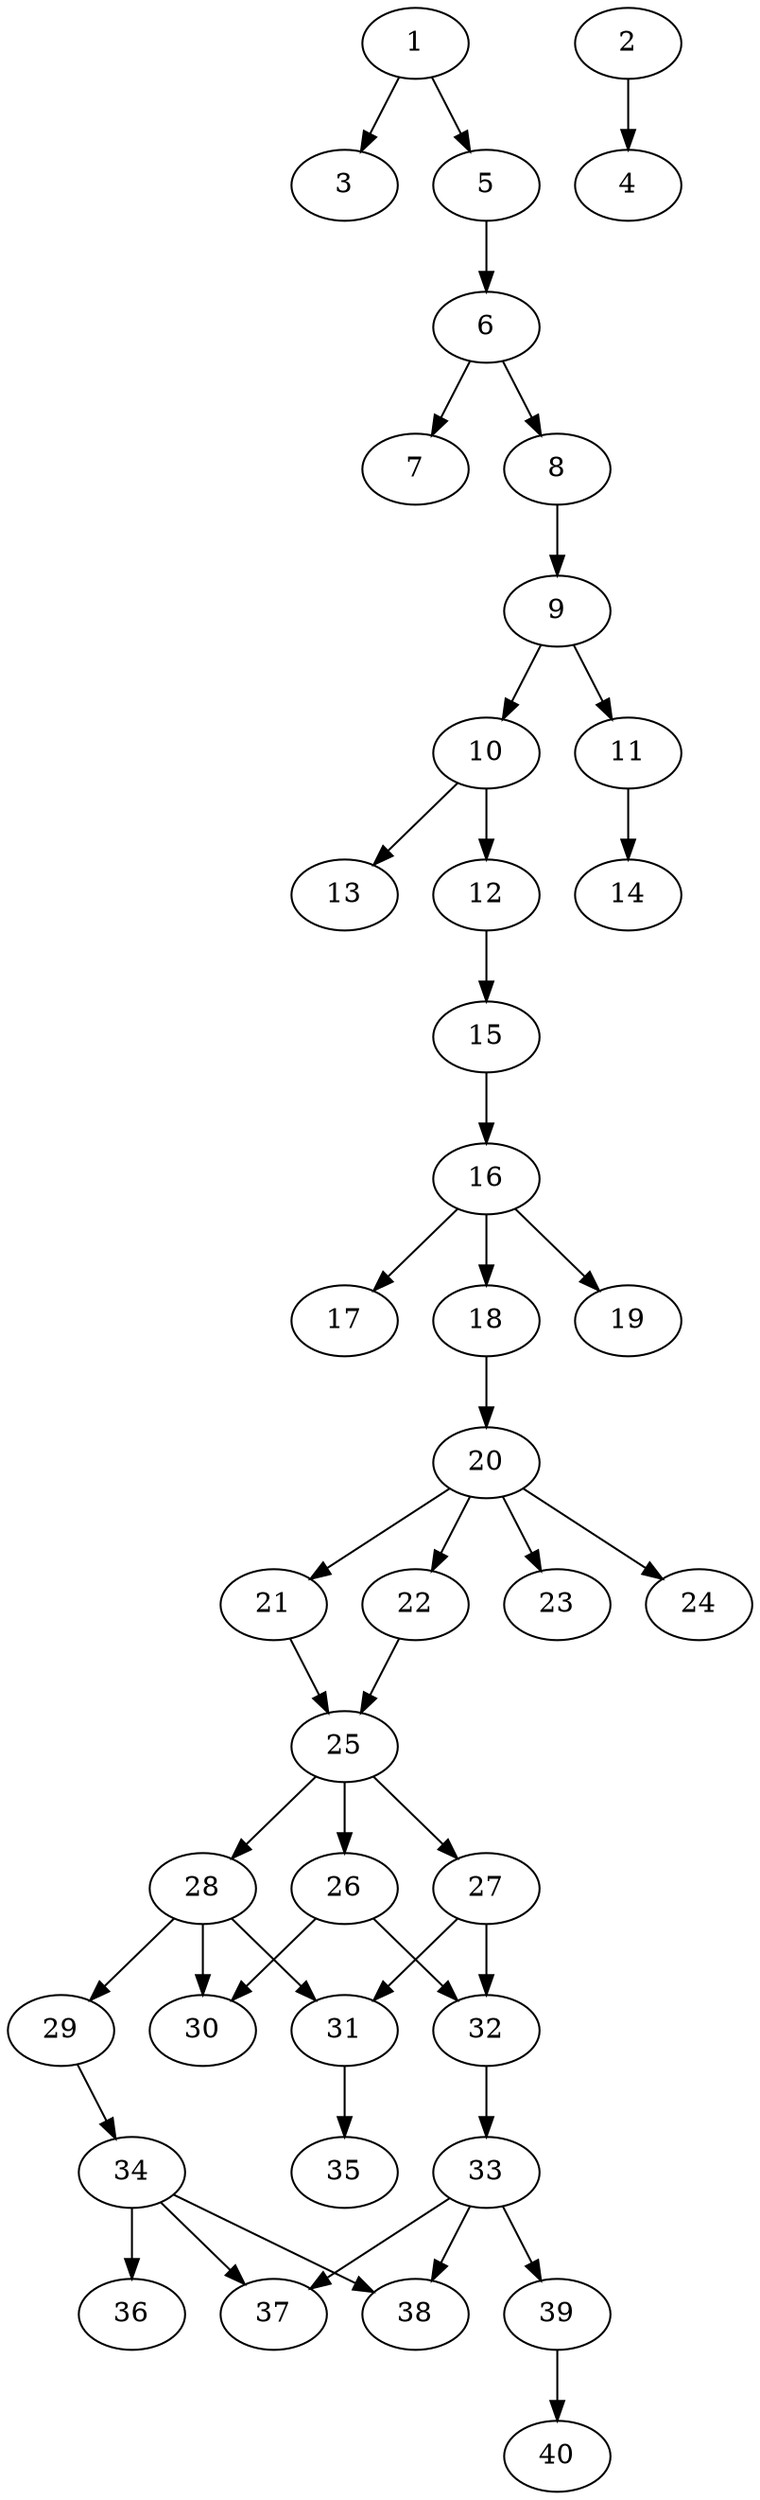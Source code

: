 // DAG automatically generated by daggen at Thu Oct  3 14:06:48 2019
// ./daggen --dot -n 40 --ccr 0.4 --fat 0.3 --regular 0.5 --density 0.5 --mindata 5242880 --maxdata 52428800 
digraph G {
  1 [size="121879040", alpha="0.19", expect_size="48751616"] 
  1 -> 3 [size ="48751616"]
  1 -> 5 [size ="48751616"]
  2 [size="100971520", alpha="0.08", expect_size="40388608"] 
  2 -> 4 [size ="40388608"]
  3 [size="39784960", alpha="0.08", expect_size="15913984"] 
  4 [size="73751040", alpha="0.15", expect_size="29500416"] 
  5 [size="18114560", alpha="0.08", expect_size="7245824"] 
  5 -> 6 [size ="7245824"]
  6 [size="32020480", alpha="0.09", expect_size="12808192"] 
  6 -> 7 [size ="12808192"]
  6 -> 8 [size ="12808192"]
  7 [size="78387200", alpha="0.10", expect_size="31354880"] 
  8 [size="93058560", alpha="0.11", expect_size="37223424"] 
  8 -> 9 [size ="37223424"]
  9 [size="90201600", alpha="0.06", expect_size="36080640"] 
  9 -> 10 [size ="36080640"]
  9 -> 11 [size ="36080640"]
  10 [size="79390720", alpha="0.04", expect_size="31756288"] 
  10 -> 12 [size ="31756288"]
  10 -> 13 [size ="31756288"]
  11 [size="36124160", alpha="0.14", expect_size="14449664"] 
  11 -> 14 [size ="14449664"]
  12 [size="27520000", alpha="0.15", expect_size="11008000"] 
  12 -> 15 [size ="11008000"]
  13 [size="74245120", alpha="0.11", expect_size="29698048"] 
  14 [size="121269760", alpha="0.08", expect_size="48507904"] 
  15 [size="93363200", alpha="0.09", expect_size="37345280"] 
  15 -> 16 [size ="37345280"]
  16 [size="24988160", alpha="0.19", expect_size="9995264"] 
  16 -> 17 [size ="9995264"]
  16 -> 18 [size ="9995264"]
  16 -> 19 [size ="9995264"]
  17 [size="76800000", alpha="0.19", expect_size="30720000"] 
  18 [size="16496640", alpha="0.15", expect_size="6598656"] 
  18 -> 20 [size ="6598656"]
  19 [size="82818560", alpha="0.13", expect_size="33127424"] 
  20 [size="116769280", alpha="0.07", expect_size="46707712"] 
  20 -> 21 [size ="46707712"]
  20 -> 22 [size ="46707712"]
  20 -> 23 [size ="46707712"]
  20 -> 24 [size ="46707712"]
  21 [size="20659200", alpha="0.19", expect_size="8263680"] 
  21 -> 25 [size ="8263680"]
  22 [size="102999040", alpha="0.06", expect_size="41199616"] 
  22 -> 25 [size ="41199616"]
  23 [size="76328960", alpha="0.17", expect_size="30531584"] 
  24 [size="23516160", alpha="0.19", expect_size="9406464"] 
  25 [size="70118400", alpha="0.02", expect_size="28047360"] 
  25 -> 26 [size ="28047360"]
  25 -> 27 [size ="28047360"]
  25 -> 28 [size ="28047360"]
  26 [size="126136320", alpha="0.08", expect_size="50454528"] 
  26 -> 30 [size ="50454528"]
  26 -> 32 [size ="50454528"]
  27 [size="120240640", alpha="0.04", expect_size="48096256"] 
  27 -> 31 [size ="48096256"]
  27 -> 32 [size ="48096256"]
  28 [size="115548160", alpha="0.15", expect_size="46219264"] 
  28 -> 29 [size ="46219264"]
  28 -> 30 [size ="46219264"]
  28 -> 31 [size ="46219264"]
  29 [size="86208000", alpha="0.18", expect_size="34483200"] 
  29 -> 34 [size ="34483200"]
  30 [size="46471680", alpha="0.13", expect_size="18588672"] 
  31 [size="87063040", alpha="0.12", expect_size="34825216"] 
  31 -> 35 [size ="34825216"]
  32 [size="80829440", alpha="0.13", expect_size="32331776"] 
  32 -> 33 [size ="32331776"]
  33 [size="115630080", alpha="0.04", expect_size="46252032"] 
  33 -> 37 [size ="46252032"]
  33 -> 38 [size ="46252032"]
  33 -> 39 [size ="46252032"]
  34 [size="100180480", alpha="0.14", expect_size="40072192"] 
  34 -> 36 [size ="40072192"]
  34 -> 37 [size ="40072192"]
  34 -> 38 [size ="40072192"]
  35 [size="95127040", alpha="0.18", expect_size="38050816"] 
  36 [size="105479680", alpha="0.03", expect_size="42191872"] 
  37 [size="32184320", alpha="0.19", expect_size="12873728"] 
  38 [size="58490880", alpha="0.16", expect_size="23396352"] 
  39 [size="28418560", alpha="0.05", expect_size="11367424"] 
  39 -> 40 [size ="11367424"]
  40 [size="19064320", alpha="0.11", expect_size="7625728"] 
}
